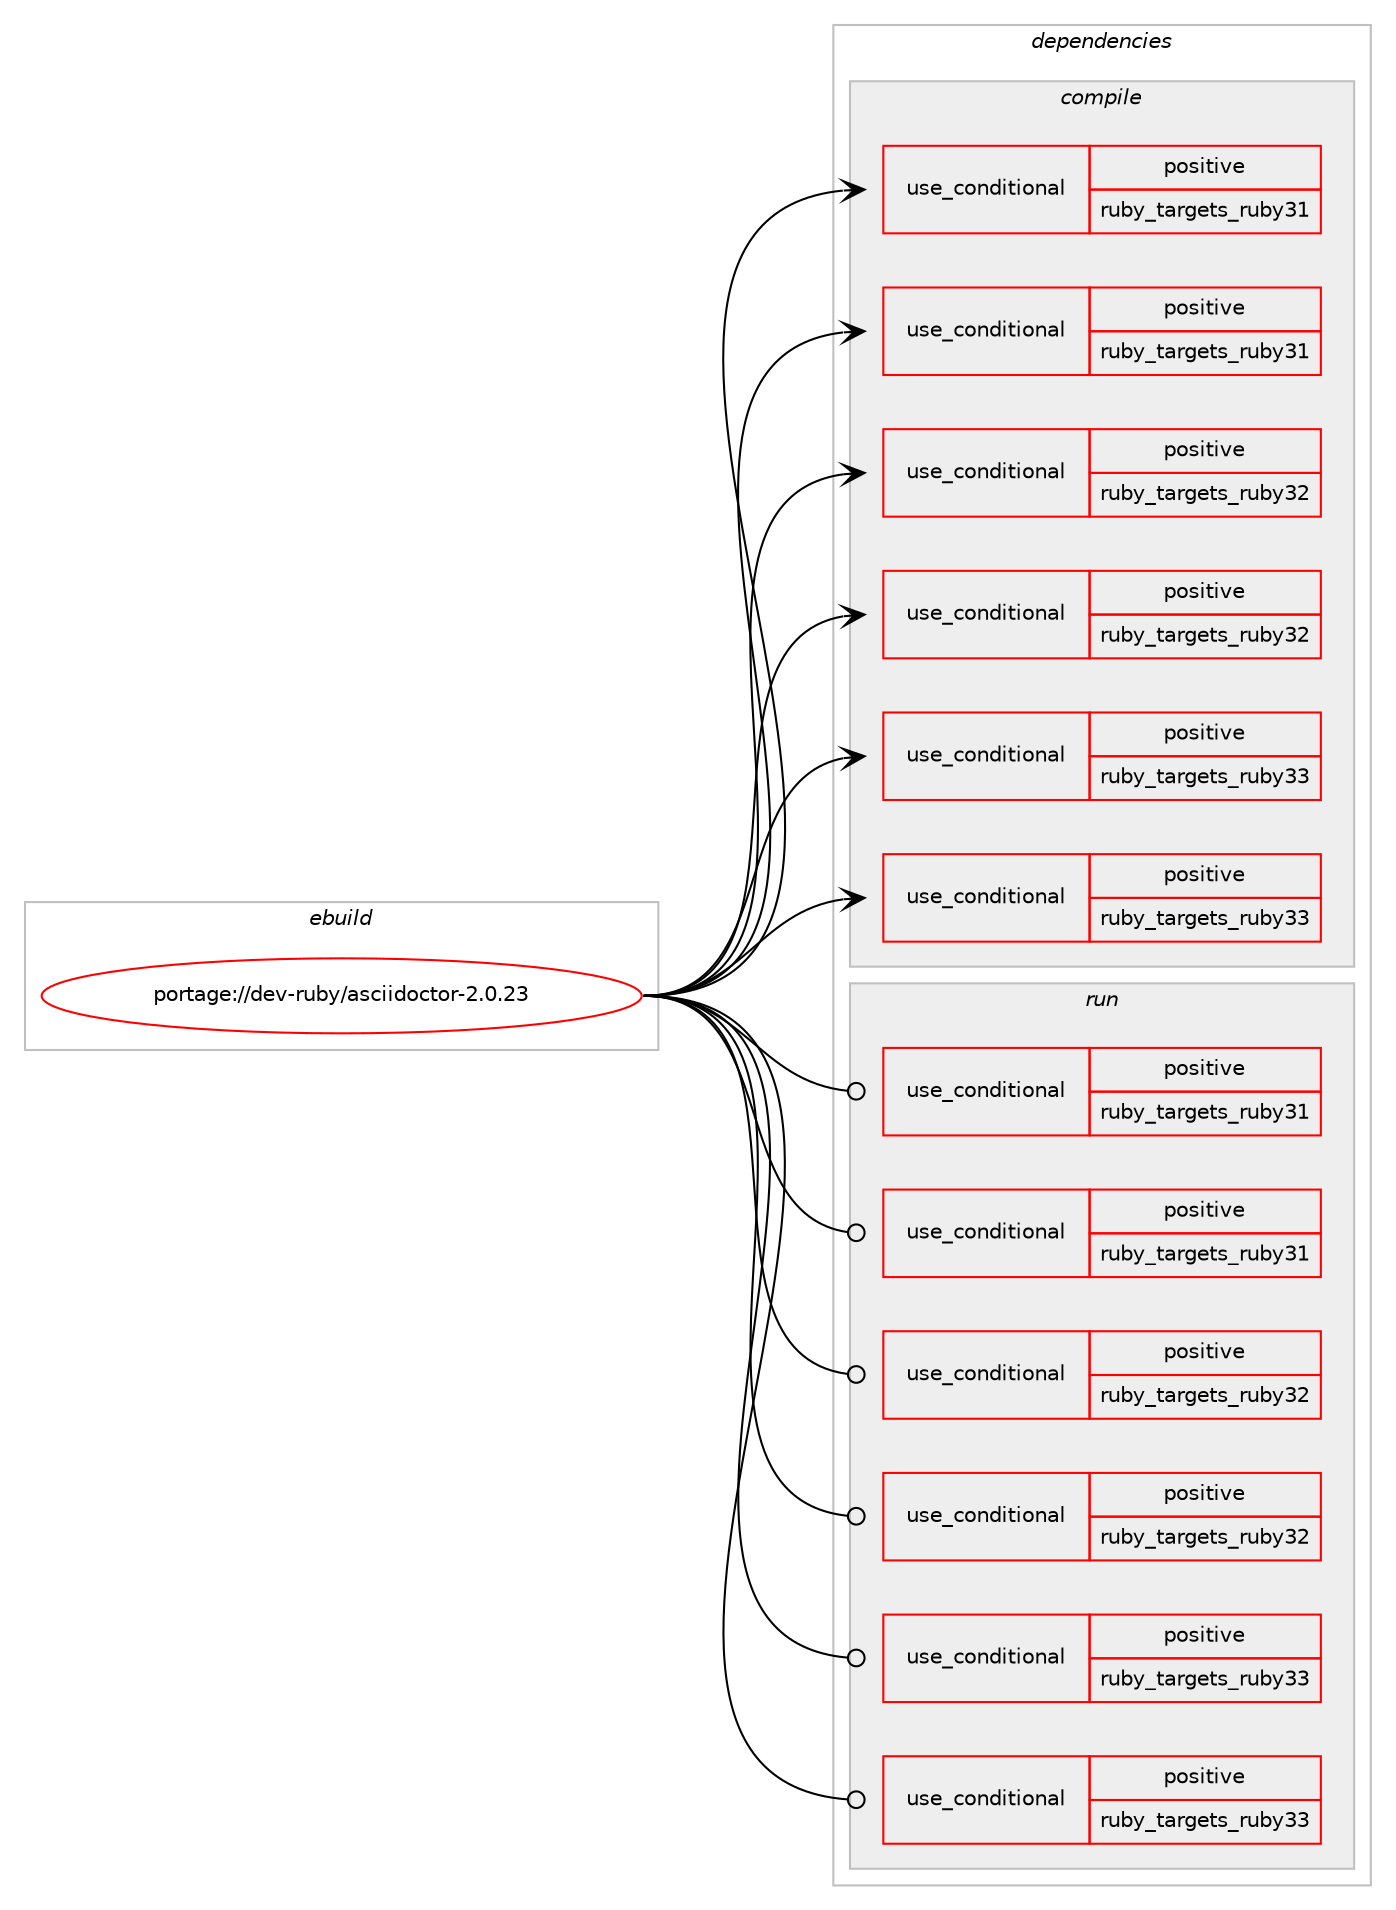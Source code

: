 digraph prolog {

# *************
# Graph options
# *************

newrank=true;
concentrate=true;
compound=true;
graph [rankdir=LR,fontname=Helvetica,fontsize=10,ranksep=1.5];#, ranksep=2.5, nodesep=0.2];
edge  [arrowhead=vee];
node  [fontname=Helvetica,fontsize=10];

# **********
# The ebuild
# **********

subgraph cluster_leftcol {
color=gray;
rank=same;
label=<<i>ebuild</i>>;
id [label="portage://dev-ruby/asciidoctor-2.0.23", color=red, width=4, href="../dev-ruby/asciidoctor-2.0.23.svg"];
}

# ****************
# The dependencies
# ****************

subgraph cluster_midcol {
color=gray;
label=<<i>dependencies</i>>;
subgraph cluster_compile {
fillcolor="#eeeeee";
style=filled;
label=<<i>compile</i>>;
subgraph cond43175 {
dependency89919 [label=<<TABLE BORDER="0" CELLBORDER="1" CELLSPACING="0" CELLPADDING="4"><TR><TD ROWSPAN="3" CELLPADDING="10">use_conditional</TD></TR><TR><TD>positive</TD></TR><TR><TD>ruby_targets_ruby31</TD></TR></TABLE>>, shape=none, color=red];
# *** BEGIN UNKNOWN DEPENDENCY TYPE (TODO) ***
# dependency89919 -> package_dependency(portage://dev-ruby/asciidoctor-2.0.23,install,no,dev-lang,ruby,none,[,,],[slot(3.1)],[])
# *** END UNKNOWN DEPENDENCY TYPE (TODO) ***

}
id:e -> dependency89919:w [weight=20,style="solid",arrowhead="vee"];
subgraph cond43176 {
dependency89920 [label=<<TABLE BORDER="0" CELLBORDER="1" CELLSPACING="0" CELLPADDING="4"><TR><TD ROWSPAN="3" CELLPADDING="10">use_conditional</TD></TR><TR><TD>positive</TD></TR><TR><TD>ruby_targets_ruby31</TD></TR></TABLE>>, shape=none, color=red];
# *** BEGIN UNKNOWN DEPENDENCY TYPE (TODO) ***
# dependency89920 -> package_dependency(portage://dev-ruby/asciidoctor-2.0.23,install,no,virtual,rubygems,none,[,,],[],[use(enable(ruby_targets_ruby31),negative)])
# *** END UNKNOWN DEPENDENCY TYPE (TODO) ***

}
id:e -> dependency89920:w [weight=20,style="solid",arrowhead="vee"];
subgraph cond43177 {
dependency89921 [label=<<TABLE BORDER="0" CELLBORDER="1" CELLSPACING="0" CELLPADDING="4"><TR><TD ROWSPAN="3" CELLPADDING="10">use_conditional</TD></TR><TR><TD>positive</TD></TR><TR><TD>ruby_targets_ruby32</TD></TR></TABLE>>, shape=none, color=red];
# *** BEGIN UNKNOWN DEPENDENCY TYPE (TODO) ***
# dependency89921 -> package_dependency(portage://dev-ruby/asciidoctor-2.0.23,install,no,dev-lang,ruby,none,[,,],[slot(3.2)],[])
# *** END UNKNOWN DEPENDENCY TYPE (TODO) ***

}
id:e -> dependency89921:w [weight=20,style="solid",arrowhead="vee"];
subgraph cond43178 {
dependency89922 [label=<<TABLE BORDER="0" CELLBORDER="1" CELLSPACING="0" CELLPADDING="4"><TR><TD ROWSPAN="3" CELLPADDING="10">use_conditional</TD></TR><TR><TD>positive</TD></TR><TR><TD>ruby_targets_ruby32</TD></TR></TABLE>>, shape=none, color=red];
# *** BEGIN UNKNOWN DEPENDENCY TYPE (TODO) ***
# dependency89922 -> package_dependency(portage://dev-ruby/asciidoctor-2.0.23,install,no,virtual,rubygems,none,[,,],[],[use(enable(ruby_targets_ruby32),negative)])
# *** END UNKNOWN DEPENDENCY TYPE (TODO) ***

}
id:e -> dependency89922:w [weight=20,style="solid",arrowhead="vee"];
subgraph cond43179 {
dependency89923 [label=<<TABLE BORDER="0" CELLBORDER="1" CELLSPACING="0" CELLPADDING="4"><TR><TD ROWSPAN="3" CELLPADDING="10">use_conditional</TD></TR><TR><TD>positive</TD></TR><TR><TD>ruby_targets_ruby33</TD></TR></TABLE>>, shape=none, color=red];
# *** BEGIN UNKNOWN DEPENDENCY TYPE (TODO) ***
# dependency89923 -> package_dependency(portage://dev-ruby/asciidoctor-2.0.23,install,no,dev-lang,ruby,none,[,,],[slot(3.3)],[])
# *** END UNKNOWN DEPENDENCY TYPE (TODO) ***

}
id:e -> dependency89923:w [weight=20,style="solid",arrowhead="vee"];
subgraph cond43180 {
dependency89924 [label=<<TABLE BORDER="0" CELLBORDER="1" CELLSPACING="0" CELLPADDING="4"><TR><TD ROWSPAN="3" CELLPADDING="10">use_conditional</TD></TR><TR><TD>positive</TD></TR><TR><TD>ruby_targets_ruby33</TD></TR></TABLE>>, shape=none, color=red];
# *** BEGIN UNKNOWN DEPENDENCY TYPE (TODO) ***
# dependency89924 -> package_dependency(portage://dev-ruby/asciidoctor-2.0.23,install,no,virtual,rubygems,none,[,,],[],[use(enable(ruby_targets_ruby33),negative)])
# *** END UNKNOWN DEPENDENCY TYPE (TODO) ***

}
id:e -> dependency89924:w [weight=20,style="solid",arrowhead="vee"];
}
subgraph cluster_compileandrun {
fillcolor="#eeeeee";
style=filled;
label=<<i>compile and run</i>>;
}
subgraph cluster_run {
fillcolor="#eeeeee";
style=filled;
label=<<i>run</i>>;
subgraph cond43181 {
dependency89925 [label=<<TABLE BORDER="0" CELLBORDER="1" CELLSPACING="0" CELLPADDING="4"><TR><TD ROWSPAN="3" CELLPADDING="10">use_conditional</TD></TR><TR><TD>positive</TD></TR><TR><TD>ruby_targets_ruby31</TD></TR></TABLE>>, shape=none, color=red];
# *** BEGIN UNKNOWN DEPENDENCY TYPE (TODO) ***
# dependency89925 -> package_dependency(portage://dev-ruby/asciidoctor-2.0.23,run,no,dev-lang,ruby,none,[,,],[slot(3.1)],[])
# *** END UNKNOWN DEPENDENCY TYPE (TODO) ***

}
id:e -> dependency89925:w [weight=20,style="solid",arrowhead="odot"];
subgraph cond43182 {
dependency89926 [label=<<TABLE BORDER="0" CELLBORDER="1" CELLSPACING="0" CELLPADDING="4"><TR><TD ROWSPAN="3" CELLPADDING="10">use_conditional</TD></TR><TR><TD>positive</TD></TR><TR><TD>ruby_targets_ruby31</TD></TR></TABLE>>, shape=none, color=red];
# *** BEGIN UNKNOWN DEPENDENCY TYPE (TODO) ***
# dependency89926 -> package_dependency(portage://dev-ruby/asciidoctor-2.0.23,run,no,virtual,rubygems,none,[,,],[],[use(enable(ruby_targets_ruby31),negative)])
# *** END UNKNOWN DEPENDENCY TYPE (TODO) ***

}
id:e -> dependency89926:w [weight=20,style="solid",arrowhead="odot"];
subgraph cond43183 {
dependency89927 [label=<<TABLE BORDER="0" CELLBORDER="1" CELLSPACING="0" CELLPADDING="4"><TR><TD ROWSPAN="3" CELLPADDING="10">use_conditional</TD></TR><TR><TD>positive</TD></TR><TR><TD>ruby_targets_ruby32</TD></TR></TABLE>>, shape=none, color=red];
# *** BEGIN UNKNOWN DEPENDENCY TYPE (TODO) ***
# dependency89927 -> package_dependency(portage://dev-ruby/asciidoctor-2.0.23,run,no,dev-lang,ruby,none,[,,],[slot(3.2)],[])
# *** END UNKNOWN DEPENDENCY TYPE (TODO) ***

}
id:e -> dependency89927:w [weight=20,style="solid",arrowhead="odot"];
subgraph cond43184 {
dependency89928 [label=<<TABLE BORDER="0" CELLBORDER="1" CELLSPACING="0" CELLPADDING="4"><TR><TD ROWSPAN="3" CELLPADDING="10">use_conditional</TD></TR><TR><TD>positive</TD></TR><TR><TD>ruby_targets_ruby32</TD></TR></TABLE>>, shape=none, color=red];
# *** BEGIN UNKNOWN DEPENDENCY TYPE (TODO) ***
# dependency89928 -> package_dependency(portage://dev-ruby/asciidoctor-2.0.23,run,no,virtual,rubygems,none,[,,],[],[use(enable(ruby_targets_ruby32),negative)])
# *** END UNKNOWN DEPENDENCY TYPE (TODO) ***

}
id:e -> dependency89928:w [weight=20,style="solid",arrowhead="odot"];
subgraph cond43185 {
dependency89929 [label=<<TABLE BORDER="0" CELLBORDER="1" CELLSPACING="0" CELLPADDING="4"><TR><TD ROWSPAN="3" CELLPADDING="10">use_conditional</TD></TR><TR><TD>positive</TD></TR><TR><TD>ruby_targets_ruby33</TD></TR></TABLE>>, shape=none, color=red];
# *** BEGIN UNKNOWN DEPENDENCY TYPE (TODO) ***
# dependency89929 -> package_dependency(portage://dev-ruby/asciidoctor-2.0.23,run,no,dev-lang,ruby,none,[,,],[slot(3.3)],[])
# *** END UNKNOWN DEPENDENCY TYPE (TODO) ***

}
id:e -> dependency89929:w [weight=20,style="solid",arrowhead="odot"];
subgraph cond43186 {
dependency89930 [label=<<TABLE BORDER="0" CELLBORDER="1" CELLSPACING="0" CELLPADDING="4"><TR><TD ROWSPAN="3" CELLPADDING="10">use_conditional</TD></TR><TR><TD>positive</TD></TR><TR><TD>ruby_targets_ruby33</TD></TR></TABLE>>, shape=none, color=red];
# *** BEGIN UNKNOWN DEPENDENCY TYPE (TODO) ***
# dependency89930 -> package_dependency(portage://dev-ruby/asciidoctor-2.0.23,run,no,virtual,rubygems,none,[,,],[],[use(enable(ruby_targets_ruby33),negative)])
# *** END UNKNOWN DEPENDENCY TYPE (TODO) ***

}
id:e -> dependency89930:w [weight=20,style="solid",arrowhead="odot"];
}
}

# **************
# The candidates
# **************

subgraph cluster_choices {
rank=same;
color=gray;
label=<<i>candidates</i>>;

}

}
